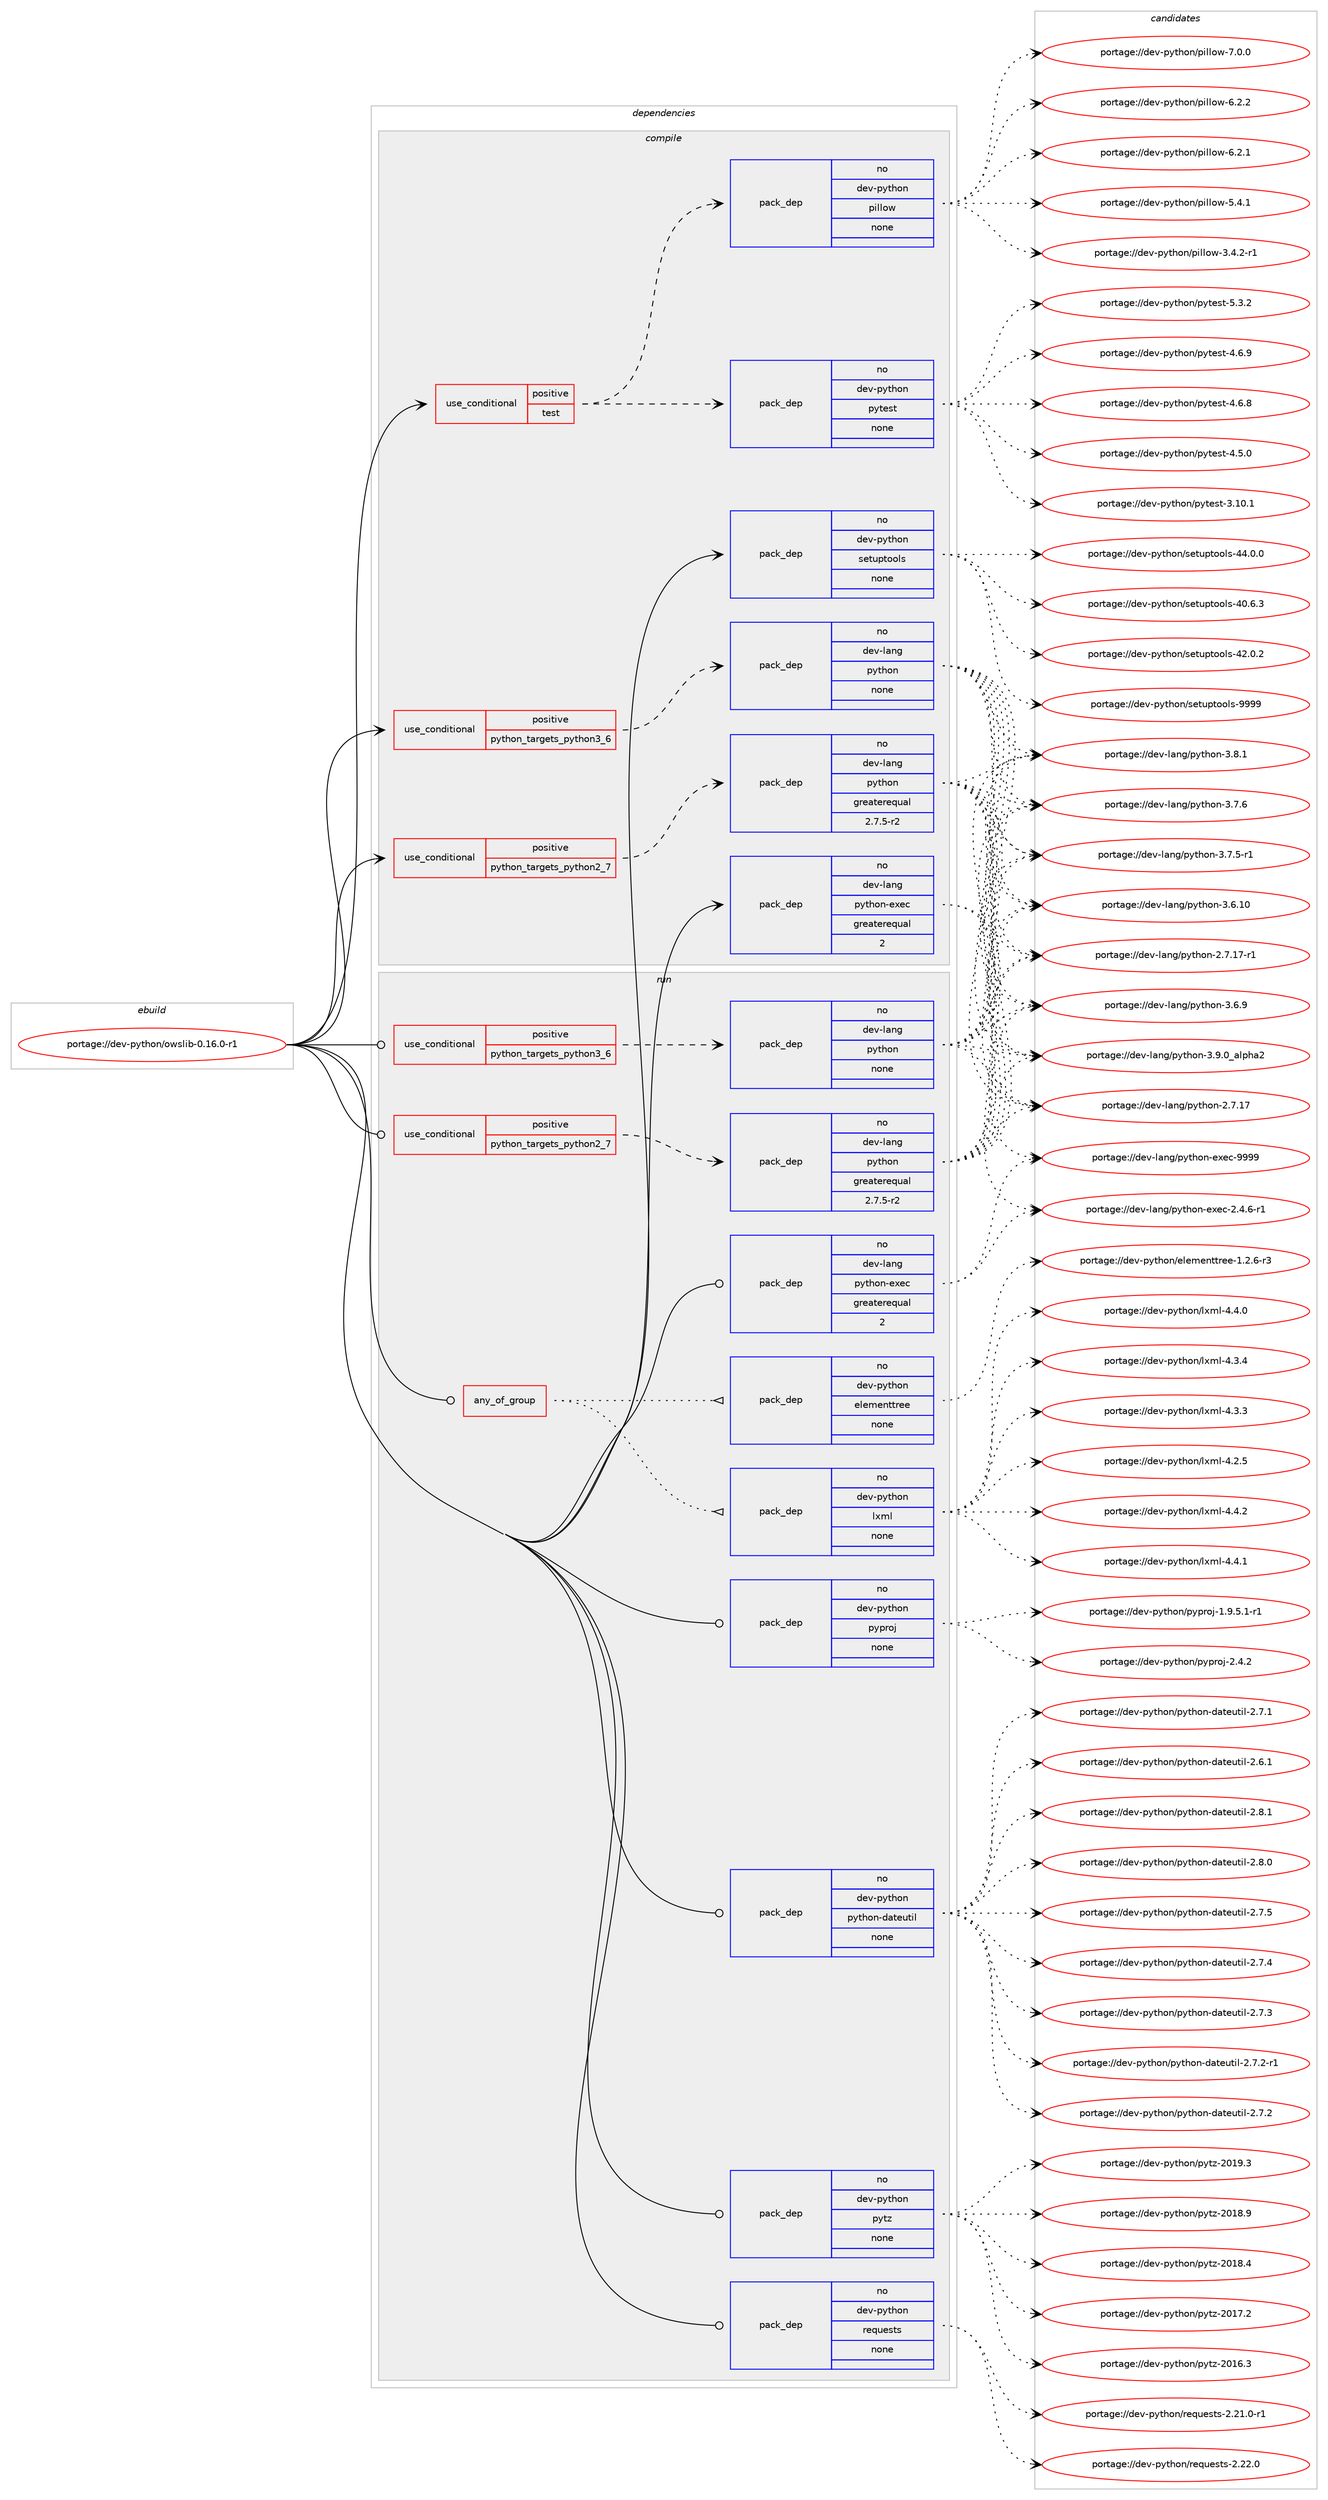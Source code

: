 digraph prolog {

# *************
# Graph options
# *************

newrank=true;
concentrate=true;
compound=true;
graph [rankdir=LR,fontname=Helvetica,fontsize=10,ranksep=1.5];#, ranksep=2.5, nodesep=0.2];
edge  [arrowhead=vee];
node  [fontname=Helvetica,fontsize=10];

# **********
# The ebuild
# **********

subgraph cluster_leftcol {
color=gray;
label=<<i>ebuild</i>>;
id [label="portage://dev-python/owslib-0.16.0-r1", color=red, width=4, href="../dev-python/owslib-0.16.0-r1.svg"];
}

# ****************
# The dependencies
# ****************

subgraph cluster_midcol {
color=gray;
label=<<i>dependencies</i>>;
subgraph cluster_compile {
fillcolor="#eeeeee";
style=filled;
label=<<i>compile</i>>;
subgraph cond111510 {
dependency444611 [label=<<TABLE BORDER="0" CELLBORDER="1" CELLSPACING="0" CELLPADDING="4"><TR><TD ROWSPAN="3" CELLPADDING="10">use_conditional</TD></TR><TR><TD>positive</TD></TR><TR><TD>python_targets_python2_7</TD></TR></TABLE>>, shape=none, color=red];
subgraph pack328129 {
dependency444612 [label=<<TABLE BORDER="0" CELLBORDER="1" CELLSPACING="0" CELLPADDING="4" WIDTH="220"><TR><TD ROWSPAN="6" CELLPADDING="30">pack_dep</TD></TR><TR><TD WIDTH="110">no</TD></TR><TR><TD>dev-lang</TD></TR><TR><TD>python</TD></TR><TR><TD>greaterequal</TD></TR><TR><TD>2.7.5-r2</TD></TR></TABLE>>, shape=none, color=blue];
}
dependency444611:e -> dependency444612:w [weight=20,style="dashed",arrowhead="vee"];
}
id:e -> dependency444611:w [weight=20,style="solid",arrowhead="vee"];
subgraph cond111511 {
dependency444613 [label=<<TABLE BORDER="0" CELLBORDER="1" CELLSPACING="0" CELLPADDING="4"><TR><TD ROWSPAN="3" CELLPADDING="10">use_conditional</TD></TR><TR><TD>positive</TD></TR><TR><TD>python_targets_python3_6</TD></TR></TABLE>>, shape=none, color=red];
subgraph pack328130 {
dependency444614 [label=<<TABLE BORDER="0" CELLBORDER="1" CELLSPACING="0" CELLPADDING="4" WIDTH="220"><TR><TD ROWSPAN="6" CELLPADDING="30">pack_dep</TD></TR><TR><TD WIDTH="110">no</TD></TR><TR><TD>dev-lang</TD></TR><TR><TD>python</TD></TR><TR><TD>none</TD></TR><TR><TD></TD></TR></TABLE>>, shape=none, color=blue];
}
dependency444613:e -> dependency444614:w [weight=20,style="dashed",arrowhead="vee"];
}
id:e -> dependency444613:w [weight=20,style="solid",arrowhead="vee"];
subgraph cond111512 {
dependency444615 [label=<<TABLE BORDER="0" CELLBORDER="1" CELLSPACING="0" CELLPADDING="4"><TR><TD ROWSPAN="3" CELLPADDING="10">use_conditional</TD></TR><TR><TD>positive</TD></TR><TR><TD>test</TD></TR></TABLE>>, shape=none, color=red];
subgraph pack328131 {
dependency444616 [label=<<TABLE BORDER="0" CELLBORDER="1" CELLSPACING="0" CELLPADDING="4" WIDTH="220"><TR><TD ROWSPAN="6" CELLPADDING="30">pack_dep</TD></TR><TR><TD WIDTH="110">no</TD></TR><TR><TD>dev-python</TD></TR><TR><TD>pillow</TD></TR><TR><TD>none</TD></TR><TR><TD></TD></TR></TABLE>>, shape=none, color=blue];
}
dependency444615:e -> dependency444616:w [weight=20,style="dashed",arrowhead="vee"];
subgraph pack328132 {
dependency444617 [label=<<TABLE BORDER="0" CELLBORDER="1" CELLSPACING="0" CELLPADDING="4" WIDTH="220"><TR><TD ROWSPAN="6" CELLPADDING="30">pack_dep</TD></TR><TR><TD WIDTH="110">no</TD></TR><TR><TD>dev-python</TD></TR><TR><TD>pytest</TD></TR><TR><TD>none</TD></TR><TR><TD></TD></TR></TABLE>>, shape=none, color=blue];
}
dependency444615:e -> dependency444617:w [weight=20,style="dashed",arrowhead="vee"];
}
id:e -> dependency444615:w [weight=20,style="solid",arrowhead="vee"];
subgraph pack328133 {
dependency444618 [label=<<TABLE BORDER="0" CELLBORDER="1" CELLSPACING="0" CELLPADDING="4" WIDTH="220"><TR><TD ROWSPAN="6" CELLPADDING="30">pack_dep</TD></TR><TR><TD WIDTH="110">no</TD></TR><TR><TD>dev-lang</TD></TR><TR><TD>python-exec</TD></TR><TR><TD>greaterequal</TD></TR><TR><TD>2</TD></TR></TABLE>>, shape=none, color=blue];
}
id:e -> dependency444618:w [weight=20,style="solid",arrowhead="vee"];
subgraph pack328134 {
dependency444619 [label=<<TABLE BORDER="0" CELLBORDER="1" CELLSPACING="0" CELLPADDING="4" WIDTH="220"><TR><TD ROWSPAN="6" CELLPADDING="30">pack_dep</TD></TR><TR><TD WIDTH="110">no</TD></TR><TR><TD>dev-python</TD></TR><TR><TD>setuptools</TD></TR><TR><TD>none</TD></TR><TR><TD></TD></TR></TABLE>>, shape=none, color=blue];
}
id:e -> dependency444619:w [weight=20,style="solid",arrowhead="vee"];
}
subgraph cluster_compileandrun {
fillcolor="#eeeeee";
style=filled;
label=<<i>compile and run</i>>;
}
subgraph cluster_run {
fillcolor="#eeeeee";
style=filled;
label=<<i>run</i>>;
subgraph any4761 {
dependency444620 [label=<<TABLE BORDER="0" CELLBORDER="1" CELLSPACING="0" CELLPADDING="4"><TR><TD CELLPADDING="10">any_of_group</TD></TR></TABLE>>, shape=none, color=red];subgraph pack328135 {
dependency444621 [label=<<TABLE BORDER="0" CELLBORDER="1" CELLSPACING="0" CELLPADDING="4" WIDTH="220"><TR><TD ROWSPAN="6" CELLPADDING="30">pack_dep</TD></TR><TR><TD WIDTH="110">no</TD></TR><TR><TD>dev-python</TD></TR><TR><TD>elementtree</TD></TR><TR><TD>none</TD></TR><TR><TD></TD></TR></TABLE>>, shape=none, color=blue];
}
dependency444620:e -> dependency444621:w [weight=20,style="dotted",arrowhead="oinv"];
subgraph pack328136 {
dependency444622 [label=<<TABLE BORDER="0" CELLBORDER="1" CELLSPACING="0" CELLPADDING="4" WIDTH="220"><TR><TD ROWSPAN="6" CELLPADDING="30">pack_dep</TD></TR><TR><TD WIDTH="110">no</TD></TR><TR><TD>dev-python</TD></TR><TR><TD>lxml</TD></TR><TR><TD>none</TD></TR><TR><TD></TD></TR></TABLE>>, shape=none, color=blue];
}
dependency444620:e -> dependency444622:w [weight=20,style="dotted",arrowhead="oinv"];
}
id:e -> dependency444620:w [weight=20,style="solid",arrowhead="odot"];
subgraph cond111513 {
dependency444623 [label=<<TABLE BORDER="0" CELLBORDER="1" CELLSPACING="0" CELLPADDING="4"><TR><TD ROWSPAN="3" CELLPADDING="10">use_conditional</TD></TR><TR><TD>positive</TD></TR><TR><TD>python_targets_python2_7</TD></TR></TABLE>>, shape=none, color=red];
subgraph pack328137 {
dependency444624 [label=<<TABLE BORDER="0" CELLBORDER="1" CELLSPACING="0" CELLPADDING="4" WIDTH="220"><TR><TD ROWSPAN="6" CELLPADDING="30">pack_dep</TD></TR><TR><TD WIDTH="110">no</TD></TR><TR><TD>dev-lang</TD></TR><TR><TD>python</TD></TR><TR><TD>greaterequal</TD></TR><TR><TD>2.7.5-r2</TD></TR></TABLE>>, shape=none, color=blue];
}
dependency444623:e -> dependency444624:w [weight=20,style="dashed",arrowhead="vee"];
}
id:e -> dependency444623:w [weight=20,style="solid",arrowhead="odot"];
subgraph cond111514 {
dependency444625 [label=<<TABLE BORDER="0" CELLBORDER="1" CELLSPACING="0" CELLPADDING="4"><TR><TD ROWSPAN="3" CELLPADDING="10">use_conditional</TD></TR><TR><TD>positive</TD></TR><TR><TD>python_targets_python3_6</TD></TR></TABLE>>, shape=none, color=red];
subgraph pack328138 {
dependency444626 [label=<<TABLE BORDER="0" CELLBORDER="1" CELLSPACING="0" CELLPADDING="4" WIDTH="220"><TR><TD ROWSPAN="6" CELLPADDING="30">pack_dep</TD></TR><TR><TD WIDTH="110">no</TD></TR><TR><TD>dev-lang</TD></TR><TR><TD>python</TD></TR><TR><TD>none</TD></TR><TR><TD></TD></TR></TABLE>>, shape=none, color=blue];
}
dependency444625:e -> dependency444626:w [weight=20,style="dashed",arrowhead="vee"];
}
id:e -> dependency444625:w [weight=20,style="solid",arrowhead="odot"];
subgraph pack328139 {
dependency444627 [label=<<TABLE BORDER="0" CELLBORDER="1" CELLSPACING="0" CELLPADDING="4" WIDTH="220"><TR><TD ROWSPAN="6" CELLPADDING="30">pack_dep</TD></TR><TR><TD WIDTH="110">no</TD></TR><TR><TD>dev-lang</TD></TR><TR><TD>python-exec</TD></TR><TR><TD>greaterequal</TD></TR><TR><TD>2</TD></TR></TABLE>>, shape=none, color=blue];
}
id:e -> dependency444627:w [weight=20,style="solid",arrowhead="odot"];
subgraph pack328140 {
dependency444628 [label=<<TABLE BORDER="0" CELLBORDER="1" CELLSPACING="0" CELLPADDING="4" WIDTH="220"><TR><TD ROWSPAN="6" CELLPADDING="30">pack_dep</TD></TR><TR><TD WIDTH="110">no</TD></TR><TR><TD>dev-python</TD></TR><TR><TD>pyproj</TD></TR><TR><TD>none</TD></TR><TR><TD></TD></TR></TABLE>>, shape=none, color=blue];
}
id:e -> dependency444628:w [weight=20,style="solid",arrowhead="odot"];
subgraph pack328141 {
dependency444629 [label=<<TABLE BORDER="0" CELLBORDER="1" CELLSPACING="0" CELLPADDING="4" WIDTH="220"><TR><TD ROWSPAN="6" CELLPADDING="30">pack_dep</TD></TR><TR><TD WIDTH="110">no</TD></TR><TR><TD>dev-python</TD></TR><TR><TD>python-dateutil</TD></TR><TR><TD>none</TD></TR><TR><TD></TD></TR></TABLE>>, shape=none, color=blue];
}
id:e -> dependency444629:w [weight=20,style="solid",arrowhead="odot"];
subgraph pack328142 {
dependency444630 [label=<<TABLE BORDER="0" CELLBORDER="1" CELLSPACING="0" CELLPADDING="4" WIDTH="220"><TR><TD ROWSPAN="6" CELLPADDING="30">pack_dep</TD></TR><TR><TD WIDTH="110">no</TD></TR><TR><TD>dev-python</TD></TR><TR><TD>pytz</TD></TR><TR><TD>none</TD></TR><TR><TD></TD></TR></TABLE>>, shape=none, color=blue];
}
id:e -> dependency444630:w [weight=20,style="solid",arrowhead="odot"];
subgraph pack328143 {
dependency444631 [label=<<TABLE BORDER="0" CELLBORDER="1" CELLSPACING="0" CELLPADDING="4" WIDTH="220"><TR><TD ROWSPAN="6" CELLPADDING="30">pack_dep</TD></TR><TR><TD WIDTH="110">no</TD></TR><TR><TD>dev-python</TD></TR><TR><TD>requests</TD></TR><TR><TD>none</TD></TR><TR><TD></TD></TR></TABLE>>, shape=none, color=blue];
}
id:e -> dependency444631:w [weight=20,style="solid",arrowhead="odot"];
}
}

# **************
# The candidates
# **************

subgraph cluster_choices {
rank=same;
color=gray;
label=<<i>candidates</i>>;

subgraph choice328129 {
color=black;
nodesep=1;
choice10010111845108971101034711212111610411111045514657464895971081121049750 [label="portage://dev-lang/python-3.9.0_alpha2", color=red, width=4,href="../dev-lang/python-3.9.0_alpha2.svg"];
choice100101118451089711010347112121116104111110455146564649 [label="portage://dev-lang/python-3.8.1", color=red, width=4,href="../dev-lang/python-3.8.1.svg"];
choice100101118451089711010347112121116104111110455146554654 [label="portage://dev-lang/python-3.7.6", color=red, width=4,href="../dev-lang/python-3.7.6.svg"];
choice1001011184510897110103471121211161041111104551465546534511449 [label="portage://dev-lang/python-3.7.5-r1", color=red, width=4,href="../dev-lang/python-3.7.5-r1.svg"];
choice100101118451089711010347112121116104111110455146544657 [label="portage://dev-lang/python-3.6.9", color=red, width=4,href="../dev-lang/python-3.6.9.svg"];
choice10010111845108971101034711212111610411111045514654464948 [label="portage://dev-lang/python-3.6.10", color=red, width=4,href="../dev-lang/python-3.6.10.svg"];
choice100101118451089711010347112121116104111110455046554649554511449 [label="portage://dev-lang/python-2.7.17-r1", color=red, width=4,href="../dev-lang/python-2.7.17-r1.svg"];
choice10010111845108971101034711212111610411111045504655464955 [label="portage://dev-lang/python-2.7.17", color=red, width=4,href="../dev-lang/python-2.7.17.svg"];
dependency444612:e -> choice10010111845108971101034711212111610411111045514657464895971081121049750:w [style=dotted,weight="100"];
dependency444612:e -> choice100101118451089711010347112121116104111110455146564649:w [style=dotted,weight="100"];
dependency444612:e -> choice100101118451089711010347112121116104111110455146554654:w [style=dotted,weight="100"];
dependency444612:e -> choice1001011184510897110103471121211161041111104551465546534511449:w [style=dotted,weight="100"];
dependency444612:e -> choice100101118451089711010347112121116104111110455146544657:w [style=dotted,weight="100"];
dependency444612:e -> choice10010111845108971101034711212111610411111045514654464948:w [style=dotted,weight="100"];
dependency444612:e -> choice100101118451089711010347112121116104111110455046554649554511449:w [style=dotted,weight="100"];
dependency444612:e -> choice10010111845108971101034711212111610411111045504655464955:w [style=dotted,weight="100"];
}
subgraph choice328130 {
color=black;
nodesep=1;
choice10010111845108971101034711212111610411111045514657464895971081121049750 [label="portage://dev-lang/python-3.9.0_alpha2", color=red, width=4,href="../dev-lang/python-3.9.0_alpha2.svg"];
choice100101118451089711010347112121116104111110455146564649 [label="portage://dev-lang/python-3.8.1", color=red, width=4,href="../dev-lang/python-3.8.1.svg"];
choice100101118451089711010347112121116104111110455146554654 [label="portage://dev-lang/python-3.7.6", color=red, width=4,href="../dev-lang/python-3.7.6.svg"];
choice1001011184510897110103471121211161041111104551465546534511449 [label="portage://dev-lang/python-3.7.5-r1", color=red, width=4,href="../dev-lang/python-3.7.5-r1.svg"];
choice100101118451089711010347112121116104111110455146544657 [label="portage://dev-lang/python-3.6.9", color=red, width=4,href="../dev-lang/python-3.6.9.svg"];
choice10010111845108971101034711212111610411111045514654464948 [label="portage://dev-lang/python-3.6.10", color=red, width=4,href="../dev-lang/python-3.6.10.svg"];
choice100101118451089711010347112121116104111110455046554649554511449 [label="portage://dev-lang/python-2.7.17-r1", color=red, width=4,href="../dev-lang/python-2.7.17-r1.svg"];
choice10010111845108971101034711212111610411111045504655464955 [label="portage://dev-lang/python-2.7.17", color=red, width=4,href="../dev-lang/python-2.7.17.svg"];
dependency444614:e -> choice10010111845108971101034711212111610411111045514657464895971081121049750:w [style=dotted,weight="100"];
dependency444614:e -> choice100101118451089711010347112121116104111110455146564649:w [style=dotted,weight="100"];
dependency444614:e -> choice100101118451089711010347112121116104111110455146554654:w [style=dotted,weight="100"];
dependency444614:e -> choice1001011184510897110103471121211161041111104551465546534511449:w [style=dotted,weight="100"];
dependency444614:e -> choice100101118451089711010347112121116104111110455146544657:w [style=dotted,weight="100"];
dependency444614:e -> choice10010111845108971101034711212111610411111045514654464948:w [style=dotted,weight="100"];
dependency444614:e -> choice100101118451089711010347112121116104111110455046554649554511449:w [style=dotted,weight="100"];
dependency444614:e -> choice10010111845108971101034711212111610411111045504655464955:w [style=dotted,weight="100"];
}
subgraph choice328131 {
color=black;
nodesep=1;
choice1001011184511212111610411111047112105108108111119455546484648 [label="portage://dev-python/pillow-7.0.0", color=red, width=4,href="../dev-python/pillow-7.0.0.svg"];
choice1001011184511212111610411111047112105108108111119455446504650 [label="portage://dev-python/pillow-6.2.2", color=red, width=4,href="../dev-python/pillow-6.2.2.svg"];
choice1001011184511212111610411111047112105108108111119455446504649 [label="portage://dev-python/pillow-6.2.1", color=red, width=4,href="../dev-python/pillow-6.2.1.svg"];
choice1001011184511212111610411111047112105108108111119455346524649 [label="portage://dev-python/pillow-5.4.1", color=red, width=4,href="../dev-python/pillow-5.4.1.svg"];
choice10010111845112121116104111110471121051081081111194551465246504511449 [label="portage://dev-python/pillow-3.4.2-r1", color=red, width=4,href="../dev-python/pillow-3.4.2-r1.svg"];
dependency444616:e -> choice1001011184511212111610411111047112105108108111119455546484648:w [style=dotted,weight="100"];
dependency444616:e -> choice1001011184511212111610411111047112105108108111119455446504650:w [style=dotted,weight="100"];
dependency444616:e -> choice1001011184511212111610411111047112105108108111119455446504649:w [style=dotted,weight="100"];
dependency444616:e -> choice1001011184511212111610411111047112105108108111119455346524649:w [style=dotted,weight="100"];
dependency444616:e -> choice10010111845112121116104111110471121051081081111194551465246504511449:w [style=dotted,weight="100"];
}
subgraph choice328132 {
color=black;
nodesep=1;
choice1001011184511212111610411111047112121116101115116455346514650 [label="portage://dev-python/pytest-5.3.2", color=red, width=4,href="../dev-python/pytest-5.3.2.svg"];
choice1001011184511212111610411111047112121116101115116455246544657 [label="portage://dev-python/pytest-4.6.9", color=red, width=4,href="../dev-python/pytest-4.6.9.svg"];
choice1001011184511212111610411111047112121116101115116455246544656 [label="portage://dev-python/pytest-4.6.8", color=red, width=4,href="../dev-python/pytest-4.6.8.svg"];
choice1001011184511212111610411111047112121116101115116455246534648 [label="portage://dev-python/pytest-4.5.0", color=red, width=4,href="../dev-python/pytest-4.5.0.svg"];
choice100101118451121211161041111104711212111610111511645514649484649 [label="portage://dev-python/pytest-3.10.1", color=red, width=4,href="../dev-python/pytest-3.10.1.svg"];
dependency444617:e -> choice1001011184511212111610411111047112121116101115116455346514650:w [style=dotted,weight="100"];
dependency444617:e -> choice1001011184511212111610411111047112121116101115116455246544657:w [style=dotted,weight="100"];
dependency444617:e -> choice1001011184511212111610411111047112121116101115116455246544656:w [style=dotted,weight="100"];
dependency444617:e -> choice1001011184511212111610411111047112121116101115116455246534648:w [style=dotted,weight="100"];
dependency444617:e -> choice100101118451121211161041111104711212111610111511645514649484649:w [style=dotted,weight="100"];
}
subgraph choice328133 {
color=black;
nodesep=1;
choice10010111845108971101034711212111610411111045101120101994557575757 [label="portage://dev-lang/python-exec-9999", color=red, width=4,href="../dev-lang/python-exec-9999.svg"];
choice10010111845108971101034711212111610411111045101120101994550465246544511449 [label="portage://dev-lang/python-exec-2.4.6-r1", color=red, width=4,href="../dev-lang/python-exec-2.4.6-r1.svg"];
dependency444618:e -> choice10010111845108971101034711212111610411111045101120101994557575757:w [style=dotted,weight="100"];
dependency444618:e -> choice10010111845108971101034711212111610411111045101120101994550465246544511449:w [style=dotted,weight="100"];
}
subgraph choice328134 {
color=black;
nodesep=1;
choice10010111845112121116104111110471151011161171121161111111081154557575757 [label="portage://dev-python/setuptools-9999", color=red, width=4,href="../dev-python/setuptools-9999.svg"];
choice100101118451121211161041111104711510111611711211611111110811545525246484648 [label="portage://dev-python/setuptools-44.0.0", color=red, width=4,href="../dev-python/setuptools-44.0.0.svg"];
choice100101118451121211161041111104711510111611711211611111110811545525046484650 [label="portage://dev-python/setuptools-42.0.2", color=red, width=4,href="../dev-python/setuptools-42.0.2.svg"];
choice100101118451121211161041111104711510111611711211611111110811545524846544651 [label="portage://dev-python/setuptools-40.6.3", color=red, width=4,href="../dev-python/setuptools-40.6.3.svg"];
dependency444619:e -> choice10010111845112121116104111110471151011161171121161111111081154557575757:w [style=dotted,weight="100"];
dependency444619:e -> choice100101118451121211161041111104711510111611711211611111110811545525246484648:w [style=dotted,weight="100"];
dependency444619:e -> choice100101118451121211161041111104711510111611711211611111110811545525046484650:w [style=dotted,weight="100"];
dependency444619:e -> choice100101118451121211161041111104711510111611711211611111110811545524846544651:w [style=dotted,weight="100"];
}
subgraph choice328135 {
color=black;
nodesep=1;
choice10010111845112121116104111110471011081011091011101161161141011014549465046544511451 [label="portage://dev-python/elementtree-1.2.6-r3", color=red, width=4,href="../dev-python/elementtree-1.2.6-r3.svg"];
dependency444621:e -> choice10010111845112121116104111110471011081011091011101161161141011014549465046544511451:w [style=dotted,weight="100"];
}
subgraph choice328136 {
color=black;
nodesep=1;
choice1001011184511212111610411111047108120109108455246524650 [label="portage://dev-python/lxml-4.4.2", color=red, width=4,href="../dev-python/lxml-4.4.2.svg"];
choice1001011184511212111610411111047108120109108455246524649 [label="portage://dev-python/lxml-4.4.1", color=red, width=4,href="../dev-python/lxml-4.4.1.svg"];
choice1001011184511212111610411111047108120109108455246524648 [label="portage://dev-python/lxml-4.4.0", color=red, width=4,href="../dev-python/lxml-4.4.0.svg"];
choice1001011184511212111610411111047108120109108455246514652 [label="portage://dev-python/lxml-4.3.4", color=red, width=4,href="../dev-python/lxml-4.3.4.svg"];
choice1001011184511212111610411111047108120109108455246514651 [label="portage://dev-python/lxml-4.3.3", color=red, width=4,href="../dev-python/lxml-4.3.3.svg"];
choice1001011184511212111610411111047108120109108455246504653 [label="portage://dev-python/lxml-4.2.5", color=red, width=4,href="../dev-python/lxml-4.2.5.svg"];
dependency444622:e -> choice1001011184511212111610411111047108120109108455246524650:w [style=dotted,weight="100"];
dependency444622:e -> choice1001011184511212111610411111047108120109108455246524649:w [style=dotted,weight="100"];
dependency444622:e -> choice1001011184511212111610411111047108120109108455246524648:w [style=dotted,weight="100"];
dependency444622:e -> choice1001011184511212111610411111047108120109108455246514652:w [style=dotted,weight="100"];
dependency444622:e -> choice1001011184511212111610411111047108120109108455246514651:w [style=dotted,weight="100"];
dependency444622:e -> choice1001011184511212111610411111047108120109108455246504653:w [style=dotted,weight="100"];
}
subgraph choice328137 {
color=black;
nodesep=1;
choice10010111845108971101034711212111610411111045514657464895971081121049750 [label="portage://dev-lang/python-3.9.0_alpha2", color=red, width=4,href="../dev-lang/python-3.9.0_alpha2.svg"];
choice100101118451089711010347112121116104111110455146564649 [label="portage://dev-lang/python-3.8.1", color=red, width=4,href="../dev-lang/python-3.8.1.svg"];
choice100101118451089711010347112121116104111110455146554654 [label="portage://dev-lang/python-3.7.6", color=red, width=4,href="../dev-lang/python-3.7.6.svg"];
choice1001011184510897110103471121211161041111104551465546534511449 [label="portage://dev-lang/python-3.7.5-r1", color=red, width=4,href="../dev-lang/python-3.7.5-r1.svg"];
choice100101118451089711010347112121116104111110455146544657 [label="portage://dev-lang/python-3.6.9", color=red, width=4,href="../dev-lang/python-3.6.9.svg"];
choice10010111845108971101034711212111610411111045514654464948 [label="portage://dev-lang/python-3.6.10", color=red, width=4,href="../dev-lang/python-3.6.10.svg"];
choice100101118451089711010347112121116104111110455046554649554511449 [label="portage://dev-lang/python-2.7.17-r1", color=red, width=4,href="../dev-lang/python-2.7.17-r1.svg"];
choice10010111845108971101034711212111610411111045504655464955 [label="portage://dev-lang/python-2.7.17", color=red, width=4,href="../dev-lang/python-2.7.17.svg"];
dependency444624:e -> choice10010111845108971101034711212111610411111045514657464895971081121049750:w [style=dotted,weight="100"];
dependency444624:e -> choice100101118451089711010347112121116104111110455146564649:w [style=dotted,weight="100"];
dependency444624:e -> choice100101118451089711010347112121116104111110455146554654:w [style=dotted,weight="100"];
dependency444624:e -> choice1001011184510897110103471121211161041111104551465546534511449:w [style=dotted,weight="100"];
dependency444624:e -> choice100101118451089711010347112121116104111110455146544657:w [style=dotted,weight="100"];
dependency444624:e -> choice10010111845108971101034711212111610411111045514654464948:w [style=dotted,weight="100"];
dependency444624:e -> choice100101118451089711010347112121116104111110455046554649554511449:w [style=dotted,weight="100"];
dependency444624:e -> choice10010111845108971101034711212111610411111045504655464955:w [style=dotted,weight="100"];
}
subgraph choice328138 {
color=black;
nodesep=1;
choice10010111845108971101034711212111610411111045514657464895971081121049750 [label="portage://dev-lang/python-3.9.0_alpha2", color=red, width=4,href="../dev-lang/python-3.9.0_alpha2.svg"];
choice100101118451089711010347112121116104111110455146564649 [label="portage://dev-lang/python-3.8.1", color=red, width=4,href="../dev-lang/python-3.8.1.svg"];
choice100101118451089711010347112121116104111110455146554654 [label="portage://dev-lang/python-3.7.6", color=red, width=4,href="../dev-lang/python-3.7.6.svg"];
choice1001011184510897110103471121211161041111104551465546534511449 [label="portage://dev-lang/python-3.7.5-r1", color=red, width=4,href="../dev-lang/python-3.7.5-r1.svg"];
choice100101118451089711010347112121116104111110455146544657 [label="portage://dev-lang/python-3.6.9", color=red, width=4,href="../dev-lang/python-3.6.9.svg"];
choice10010111845108971101034711212111610411111045514654464948 [label="portage://dev-lang/python-3.6.10", color=red, width=4,href="../dev-lang/python-3.6.10.svg"];
choice100101118451089711010347112121116104111110455046554649554511449 [label="portage://dev-lang/python-2.7.17-r1", color=red, width=4,href="../dev-lang/python-2.7.17-r1.svg"];
choice10010111845108971101034711212111610411111045504655464955 [label="portage://dev-lang/python-2.7.17", color=red, width=4,href="../dev-lang/python-2.7.17.svg"];
dependency444626:e -> choice10010111845108971101034711212111610411111045514657464895971081121049750:w [style=dotted,weight="100"];
dependency444626:e -> choice100101118451089711010347112121116104111110455146564649:w [style=dotted,weight="100"];
dependency444626:e -> choice100101118451089711010347112121116104111110455146554654:w [style=dotted,weight="100"];
dependency444626:e -> choice1001011184510897110103471121211161041111104551465546534511449:w [style=dotted,weight="100"];
dependency444626:e -> choice100101118451089711010347112121116104111110455146544657:w [style=dotted,weight="100"];
dependency444626:e -> choice10010111845108971101034711212111610411111045514654464948:w [style=dotted,weight="100"];
dependency444626:e -> choice100101118451089711010347112121116104111110455046554649554511449:w [style=dotted,weight="100"];
dependency444626:e -> choice10010111845108971101034711212111610411111045504655464955:w [style=dotted,weight="100"];
}
subgraph choice328139 {
color=black;
nodesep=1;
choice10010111845108971101034711212111610411111045101120101994557575757 [label="portage://dev-lang/python-exec-9999", color=red, width=4,href="../dev-lang/python-exec-9999.svg"];
choice10010111845108971101034711212111610411111045101120101994550465246544511449 [label="portage://dev-lang/python-exec-2.4.6-r1", color=red, width=4,href="../dev-lang/python-exec-2.4.6-r1.svg"];
dependency444627:e -> choice10010111845108971101034711212111610411111045101120101994557575757:w [style=dotted,weight="100"];
dependency444627:e -> choice10010111845108971101034711212111610411111045101120101994550465246544511449:w [style=dotted,weight="100"];
}
subgraph choice328140 {
color=black;
nodesep=1;
choice1001011184511212111610411111047112121112114111106455046524650 [label="portage://dev-python/pyproj-2.4.2", color=red, width=4,href="../dev-python/pyproj-2.4.2.svg"];
choice100101118451121211161041111104711212111211411110645494657465346494511449 [label="portage://dev-python/pyproj-1.9.5.1-r1", color=red, width=4,href="../dev-python/pyproj-1.9.5.1-r1.svg"];
dependency444628:e -> choice1001011184511212111610411111047112121112114111106455046524650:w [style=dotted,weight="100"];
dependency444628:e -> choice100101118451121211161041111104711212111211411110645494657465346494511449:w [style=dotted,weight="100"];
}
subgraph choice328141 {
color=black;
nodesep=1;
choice10010111845112121116104111110471121211161041111104510097116101117116105108455046564649 [label="portage://dev-python/python-dateutil-2.8.1", color=red, width=4,href="../dev-python/python-dateutil-2.8.1.svg"];
choice10010111845112121116104111110471121211161041111104510097116101117116105108455046564648 [label="portage://dev-python/python-dateutil-2.8.0", color=red, width=4,href="../dev-python/python-dateutil-2.8.0.svg"];
choice10010111845112121116104111110471121211161041111104510097116101117116105108455046554653 [label="portage://dev-python/python-dateutil-2.7.5", color=red, width=4,href="../dev-python/python-dateutil-2.7.5.svg"];
choice10010111845112121116104111110471121211161041111104510097116101117116105108455046554652 [label="portage://dev-python/python-dateutil-2.7.4", color=red, width=4,href="../dev-python/python-dateutil-2.7.4.svg"];
choice10010111845112121116104111110471121211161041111104510097116101117116105108455046554651 [label="portage://dev-python/python-dateutil-2.7.3", color=red, width=4,href="../dev-python/python-dateutil-2.7.3.svg"];
choice100101118451121211161041111104711212111610411111045100971161011171161051084550465546504511449 [label="portage://dev-python/python-dateutil-2.7.2-r1", color=red, width=4,href="../dev-python/python-dateutil-2.7.2-r1.svg"];
choice10010111845112121116104111110471121211161041111104510097116101117116105108455046554650 [label="portage://dev-python/python-dateutil-2.7.2", color=red, width=4,href="../dev-python/python-dateutil-2.7.2.svg"];
choice10010111845112121116104111110471121211161041111104510097116101117116105108455046554649 [label="portage://dev-python/python-dateutil-2.7.1", color=red, width=4,href="../dev-python/python-dateutil-2.7.1.svg"];
choice10010111845112121116104111110471121211161041111104510097116101117116105108455046544649 [label="portage://dev-python/python-dateutil-2.6.1", color=red, width=4,href="../dev-python/python-dateutil-2.6.1.svg"];
dependency444629:e -> choice10010111845112121116104111110471121211161041111104510097116101117116105108455046564649:w [style=dotted,weight="100"];
dependency444629:e -> choice10010111845112121116104111110471121211161041111104510097116101117116105108455046564648:w [style=dotted,weight="100"];
dependency444629:e -> choice10010111845112121116104111110471121211161041111104510097116101117116105108455046554653:w [style=dotted,weight="100"];
dependency444629:e -> choice10010111845112121116104111110471121211161041111104510097116101117116105108455046554652:w [style=dotted,weight="100"];
dependency444629:e -> choice10010111845112121116104111110471121211161041111104510097116101117116105108455046554651:w [style=dotted,weight="100"];
dependency444629:e -> choice100101118451121211161041111104711212111610411111045100971161011171161051084550465546504511449:w [style=dotted,weight="100"];
dependency444629:e -> choice10010111845112121116104111110471121211161041111104510097116101117116105108455046554650:w [style=dotted,weight="100"];
dependency444629:e -> choice10010111845112121116104111110471121211161041111104510097116101117116105108455046554649:w [style=dotted,weight="100"];
dependency444629:e -> choice10010111845112121116104111110471121211161041111104510097116101117116105108455046544649:w [style=dotted,weight="100"];
}
subgraph choice328142 {
color=black;
nodesep=1;
choice100101118451121211161041111104711212111612245504849574651 [label="portage://dev-python/pytz-2019.3", color=red, width=4,href="../dev-python/pytz-2019.3.svg"];
choice100101118451121211161041111104711212111612245504849564657 [label="portage://dev-python/pytz-2018.9", color=red, width=4,href="../dev-python/pytz-2018.9.svg"];
choice100101118451121211161041111104711212111612245504849564652 [label="portage://dev-python/pytz-2018.4", color=red, width=4,href="../dev-python/pytz-2018.4.svg"];
choice100101118451121211161041111104711212111612245504849554650 [label="portage://dev-python/pytz-2017.2", color=red, width=4,href="../dev-python/pytz-2017.2.svg"];
choice100101118451121211161041111104711212111612245504849544651 [label="portage://dev-python/pytz-2016.3", color=red, width=4,href="../dev-python/pytz-2016.3.svg"];
dependency444630:e -> choice100101118451121211161041111104711212111612245504849574651:w [style=dotted,weight="100"];
dependency444630:e -> choice100101118451121211161041111104711212111612245504849564657:w [style=dotted,weight="100"];
dependency444630:e -> choice100101118451121211161041111104711212111612245504849564652:w [style=dotted,weight="100"];
dependency444630:e -> choice100101118451121211161041111104711212111612245504849554650:w [style=dotted,weight="100"];
dependency444630:e -> choice100101118451121211161041111104711212111612245504849544651:w [style=dotted,weight="100"];
}
subgraph choice328143 {
color=black;
nodesep=1;
choice100101118451121211161041111104711410111311710111511611545504650504648 [label="portage://dev-python/requests-2.22.0", color=red, width=4,href="../dev-python/requests-2.22.0.svg"];
choice1001011184511212111610411111047114101113117101115116115455046504946484511449 [label="portage://dev-python/requests-2.21.0-r1", color=red, width=4,href="../dev-python/requests-2.21.0-r1.svg"];
dependency444631:e -> choice100101118451121211161041111104711410111311710111511611545504650504648:w [style=dotted,weight="100"];
dependency444631:e -> choice1001011184511212111610411111047114101113117101115116115455046504946484511449:w [style=dotted,weight="100"];
}
}

}

